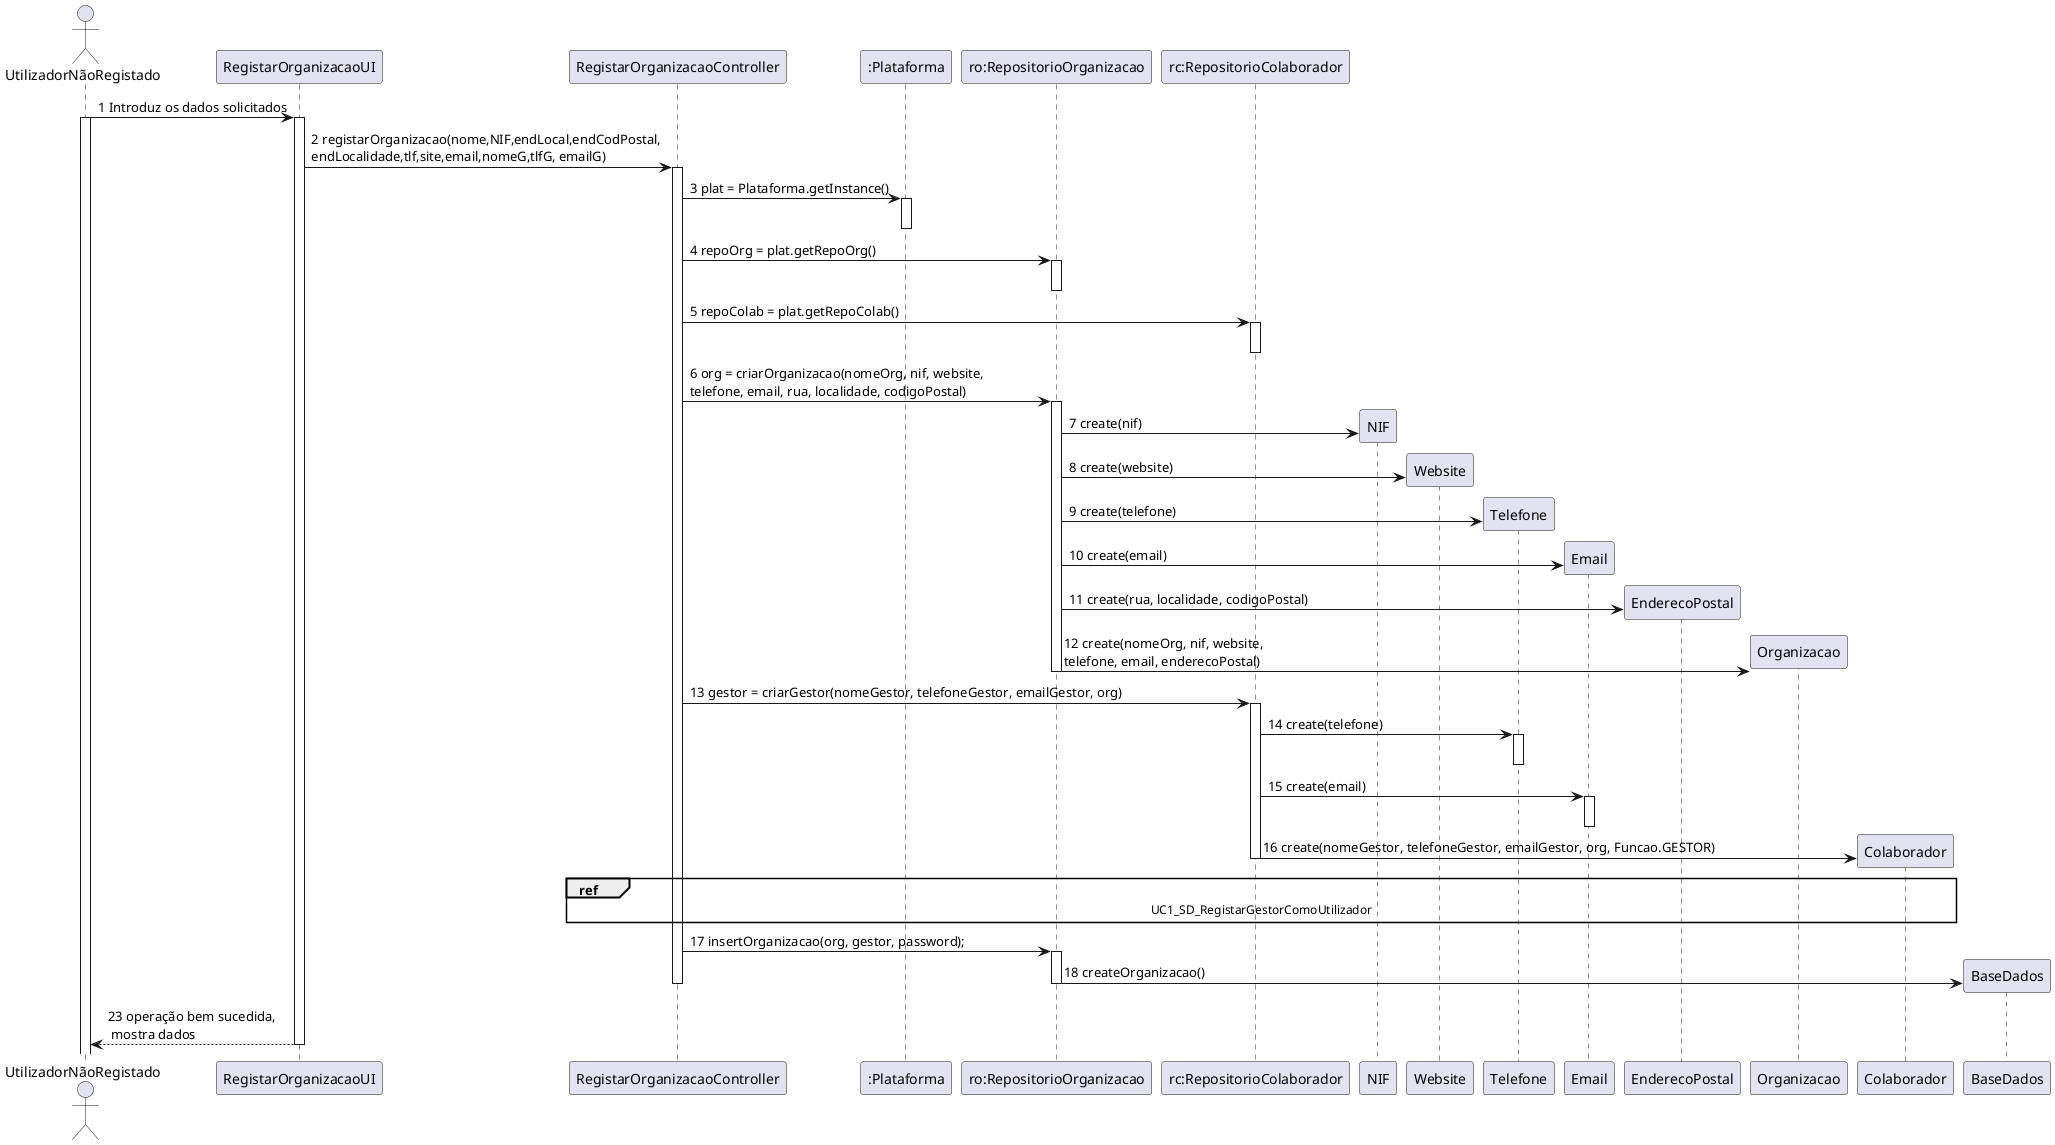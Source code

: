 @startuml 
actor UtilizadorNãoRegistado as UtilizadorNãoRegistado
UtilizadorNãoRegistado -> "RegistarOrganizacaoUI" : 1 Introduz os dados solicitados
activate UtilizadorNãoRegistado
activate "RegistarOrganizacaoUI"
"RegistarOrganizacaoUI" -> "RegistarOrganizacaoController" : 2 registarOrganizacao(nome,NIF,endLocal,endCodPostal,\nendLocalidade,tlf,site,email,nomeG,tlfG, emailG)
activate "RegistarOrganizacaoController"
"RegistarOrganizacaoController" -> ":Plataforma" : 3 plat = Plataforma.getInstance()
activate ":Plataforma"
deactivate ":Plataforma"
"RegistarOrganizacaoController" -> "ro:RepositorioOrganizacao" : 4 repoOrg = plat.getRepoOrg()
activate "ro:RepositorioOrganizacao"
deactivate "ro:RepositorioOrganizacao"
"RegistarOrganizacaoController" -> "rc:RepositorioColaborador" : 5 repoColab = plat.getRepoColab()
activate "rc:RepositorioColaborador"
deactivate "rc:RepositorioColaborador"
"RegistarOrganizacaoController" -> "ro:RepositorioOrganizacao" : 6 org = criarOrganizacao(nomeOrg, nif, website, \ntelefone, email, rua, localidade, codigoPostal)
activate "ro:RepositorioOrganizacao"
"ro:RepositorioOrganizacao" -> NIF ** : 7 create(nif)
"ro:RepositorioOrganizacao" -> Website ** : 8 create(website)
"ro:RepositorioOrganizacao" -> Telefone ** : 9 create(telefone)
"ro:RepositorioOrganizacao" -> Email ** : 10 create(email)
"ro:RepositorioOrganizacao" -> EnderecoPostal ** : 11 create(rua, localidade, codigoPostal)
"ro:RepositorioOrganizacao" -> Organizacao ** : 12 create(nomeOrg, nif, website, \ntelefone, email, enderecoPostal)
deactivate "ro:RepositorioOrganizacao"
"RegistarOrganizacaoController" -> "rc:RepositorioColaborador" : 13 gestor = criarGestor(nomeGestor, telefoneGestor, emailGestor, org)
activate "rc:RepositorioColaborador"
"rc:RepositorioColaborador" -> Telefone : 14 create(telefone)
activate Telefone
deactivate Telefone
"rc:RepositorioColaborador" -> Email : 15 create(email)
activate Email
deactivate Email
"rc:RepositorioColaborador" -> Colaborador ** : 16 create(nomeGestor, telefoneGestor, emailGestor, org, Funcao.GESTOR)
deactivate "rc:RepositorioColaborador"
ref over RegistarOrganizacaoController, Colaborador : UC1_SD_RegistarGestorComoUtilizador
"RegistarOrganizacaoController" -> "ro:RepositorioOrganizacao" : 17 insertOrganizacao(org, gestor, password);
activate "ro:RepositorioOrganizacao"
"ro:RepositorioOrganizacao" -> "BaseDados" ** : 18 createOrganizacao()
deactivate "ro:RepositorioOrganizacao"
deactivate "RegistarOrganizacaoController"
"RegistarOrganizacaoUI" --> UtilizadorNãoRegistado : 23 operação bem sucedida, \n mostra dados
deactivate "RegistarOrganizacaoUI"
@enduml